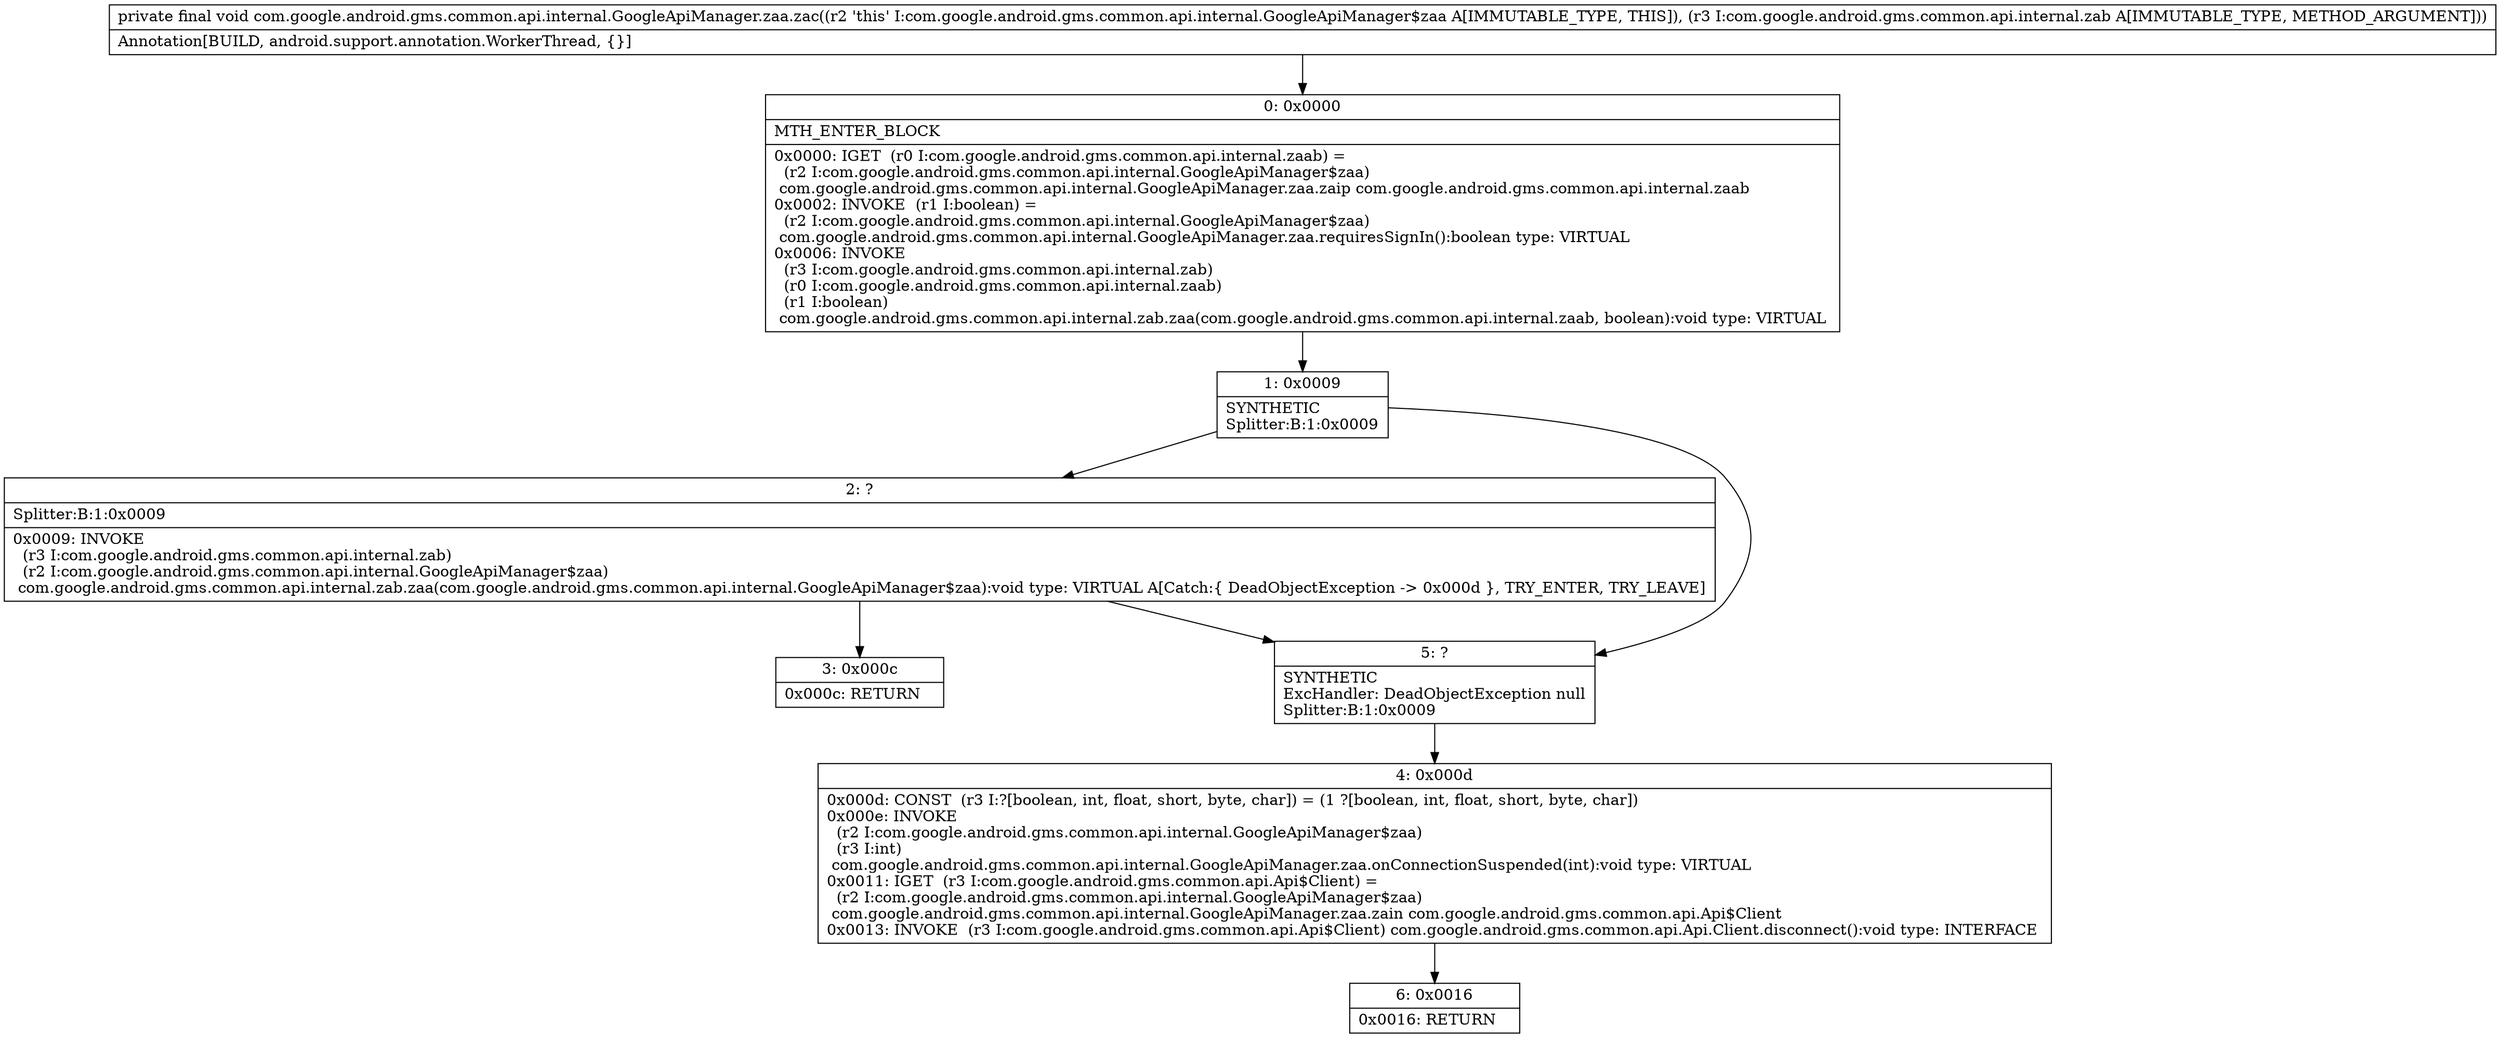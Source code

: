 digraph "CFG forcom.google.android.gms.common.api.internal.GoogleApiManager.zaa.zac(Lcom\/google\/android\/gms\/common\/api\/internal\/zab;)V" {
Node_0 [shape=record,label="{0\:\ 0x0000|MTH_ENTER_BLOCK\l|0x0000: IGET  (r0 I:com.google.android.gms.common.api.internal.zaab) = \l  (r2 I:com.google.android.gms.common.api.internal.GoogleApiManager$zaa)\l com.google.android.gms.common.api.internal.GoogleApiManager.zaa.zaip com.google.android.gms.common.api.internal.zaab \l0x0002: INVOKE  (r1 I:boolean) = \l  (r2 I:com.google.android.gms.common.api.internal.GoogleApiManager$zaa)\l com.google.android.gms.common.api.internal.GoogleApiManager.zaa.requiresSignIn():boolean type: VIRTUAL \l0x0006: INVOKE  \l  (r3 I:com.google.android.gms.common.api.internal.zab)\l  (r0 I:com.google.android.gms.common.api.internal.zaab)\l  (r1 I:boolean)\l com.google.android.gms.common.api.internal.zab.zaa(com.google.android.gms.common.api.internal.zaab, boolean):void type: VIRTUAL \l}"];
Node_1 [shape=record,label="{1\:\ 0x0009|SYNTHETIC\lSplitter:B:1:0x0009\l}"];
Node_2 [shape=record,label="{2\:\ ?|Splitter:B:1:0x0009\l|0x0009: INVOKE  \l  (r3 I:com.google.android.gms.common.api.internal.zab)\l  (r2 I:com.google.android.gms.common.api.internal.GoogleApiManager$zaa)\l com.google.android.gms.common.api.internal.zab.zaa(com.google.android.gms.common.api.internal.GoogleApiManager$zaa):void type: VIRTUAL A[Catch:\{ DeadObjectException \-\> 0x000d \}, TRY_ENTER, TRY_LEAVE]\l}"];
Node_3 [shape=record,label="{3\:\ 0x000c|0x000c: RETURN   \l}"];
Node_4 [shape=record,label="{4\:\ 0x000d|0x000d: CONST  (r3 I:?[boolean, int, float, short, byte, char]) = (1 ?[boolean, int, float, short, byte, char]) \l0x000e: INVOKE  \l  (r2 I:com.google.android.gms.common.api.internal.GoogleApiManager$zaa)\l  (r3 I:int)\l com.google.android.gms.common.api.internal.GoogleApiManager.zaa.onConnectionSuspended(int):void type: VIRTUAL \l0x0011: IGET  (r3 I:com.google.android.gms.common.api.Api$Client) = \l  (r2 I:com.google.android.gms.common.api.internal.GoogleApiManager$zaa)\l com.google.android.gms.common.api.internal.GoogleApiManager.zaa.zain com.google.android.gms.common.api.Api$Client \l0x0013: INVOKE  (r3 I:com.google.android.gms.common.api.Api$Client) com.google.android.gms.common.api.Api.Client.disconnect():void type: INTERFACE \l}"];
Node_5 [shape=record,label="{5\:\ ?|SYNTHETIC\lExcHandler: DeadObjectException null\lSplitter:B:1:0x0009\l}"];
Node_6 [shape=record,label="{6\:\ 0x0016|0x0016: RETURN   \l}"];
MethodNode[shape=record,label="{private final void com.google.android.gms.common.api.internal.GoogleApiManager.zaa.zac((r2 'this' I:com.google.android.gms.common.api.internal.GoogleApiManager$zaa A[IMMUTABLE_TYPE, THIS]), (r3 I:com.google.android.gms.common.api.internal.zab A[IMMUTABLE_TYPE, METHOD_ARGUMENT]))  | Annotation[BUILD, android.support.annotation.WorkerThread, \{\}]\l}"];
MethodNode -> Node_0;
Node_0 -> Node_1;
Node_1 -> Node_2;
Node_1 -> Node_5;
Node_2 -> Node_3;
Node_2 -> Node_5;
Node_4 -> Node_6;
Node_5 -> Node_4;
}

